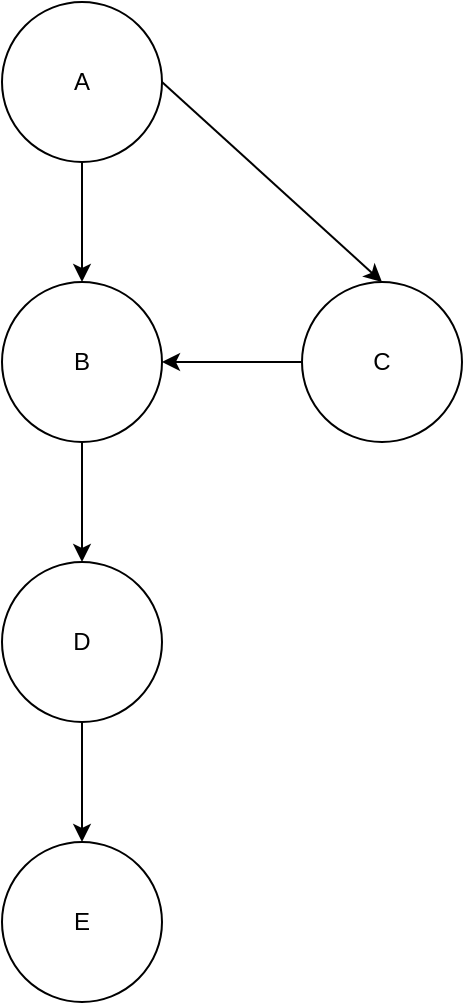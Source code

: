 <mxfile version="18.2.1" type="device"><diagram id="AVpZ-BxJmOFGbvSRDSn6" name="Page-1"><mxGraphModel dx="1422" dy="762" grid="1" gridSize="10" guides="1" tooltips="1" connect="1" arrows="1" fold="1" page="1" pageScale="1" pageWidth="850" pageHeight="1100" math="0" shadow="0"><root><mxCell id="0"/><mxCell id="1" parent="0"/><mxCell id="7RPhkqcTn4d-rXEqRFWN-1" value="A" style="ellipse;whiteSpace=wrap;html=1;aspect=fixed;" vertex="1" parent="1"><mxGeometry x="370" y="70" width="80" height="80" as="geometry"/></mxCell><mxCell id="7RPhkqcTn4d-rXEqRFWN-2" value="B" style="ellipse;whiteSpace=wrap;html=1;aspect=fixed;" vertex="1" parent="1"><mxGeometry x="370" y="210" width="80" height="80" as="geometry"/></mxCell><mxCell id="7RPhkqcTn4d-rXEqRFWN-3" value="D" style="ellipse;whiteSpace=wrap;html=1;aspect=fixed;" vertex="1" parent="1"><mxGeometry x="370" y="350" width="80" height="80" as="geometry"/></mxCell><mxCell id="7RPhkqcTn4d-rXEqRFWN-4" value="C" style="ellipse;whiteSpace=wrap;html=1;aspect=fixed;" vertex="1" parent="1"><mxGeometry x="520" y="210" width="80" height="80" as="geometry"/></mxCell><mxCell id="7RPhkqcTn4d-rXEqRFWN-5" value="E" style="ellipse;whiteSpace=wrap;html=1;aspect=fixed;" vertex="1" parent="1"><mxGeometry x="370" y="490" width="80" height="80" as="geometry"/></mxCell><mxCell id="7RPhkqcTn4d-rXEqRFWN-6" value="" style="endArrow=classic;html=1;rounded=0;exitX=0.5;exitY=1;exitDx=0;exitDy=0;entryX=0.5;entryY=0;entryDx=0;entryDy=0;" edge="1" parent="1" source="7RPhkqcTn4d-rXEqRFWN-1" target="7RPhkqcTn4d-rXEqRFWN-2"><mxGeometry width="50" height="50" relative="1" as="geometry"><mxPoint x="310" y="420" as="sourcePoint"/><mxPoint x="360" y="370" as="targetPoint"/></mxGeometry></mxCell><mxCell id="7RPhkqcTn4d-rXEqRFWN-7" value="" style="endArrow=classic;html=1;rounded=0;exitX=0.5;exitY=1;exitDx=0;exitDy=0;" edge="1" parent="1" source="7RPhkqcTn4d-rXEqRFWN-2" target="7RPhkqcTn4d-rXEqRFWN-3"><mxGeometry width="50" height="50" relative="1" as="geometry"><mxPoint x="310" y="420" as="sourcePoint"/><mxPoint x="360" y="370" as="targetPoint"/></mxGeometry></mxCell><mxCell id="7RPhkqcTn4d-rXEqRFWN-8" value="" style="endArrow=classic;html=1;rounded=0;entryX=0.5;entryY=0;entryDx=0;entryDy=0;exitX=0.5;exitY=1;exitDx=0;exitDy=0;" edge="1" parent="1" source="7RPhkqcTn4d-rXEqRFWN-3" target="7RPhkqcTn4d-rXEqRFWN-5"><mxGeometry width="50" height="50" relative="1" as="geometry"><mxPoint x="310" y="420" as="sourcePoint"/><mxPoint x="360" y="370" as="targetPoint"/></mxGeometry></mxCell><mxCell id="7RPhkqcTn4d-rXEqRFWN-9" value="" style="endArrow=classic;html=1;rounded=0;exitX=1;exitY=0.5;exitDx=0;exitDy=0;entryX=0.5;entryY=0;entryDx=0;entryDy=0;" edge="1" parent="1" source="7RPhkqcTn4d-rXEqRFWN-1" target="7RPhkqcTn4d-rXEqRFWN-4"><mxGeometry width="50" height="50" relative="1" as="geometry"><mxPoint x="310" y="420" as="sourcePoint"/><mxPoint x="360" y="370" as="targetPoint"/></mxGeometry></mxCell><mxCell id="7RPhkqcTn4d-rXEqRFWN-10" value="" style="endArrow=classic;html=1;rounded=0;exitX=0;exitY=0.5;exitDx=0;exitDy=0;entryX=1;entryY=0.5;entryDx=0;entryDy=0;" edge="1" parent="1" source="7RPhkqcTn4d-rXEqRFWN-4" target="7RPhkqcTn4d-rXEqRFWN-2"><mxGeometry width="50" height="50" relative="1" as="geometry"><mxPoint x="310" y="420" as="sourcePoint"/><mxPoint x="360" y="370" as="targetPoint"/></mxGeometry></mxCell></root></mxGraphModel></diagram></mxfile>